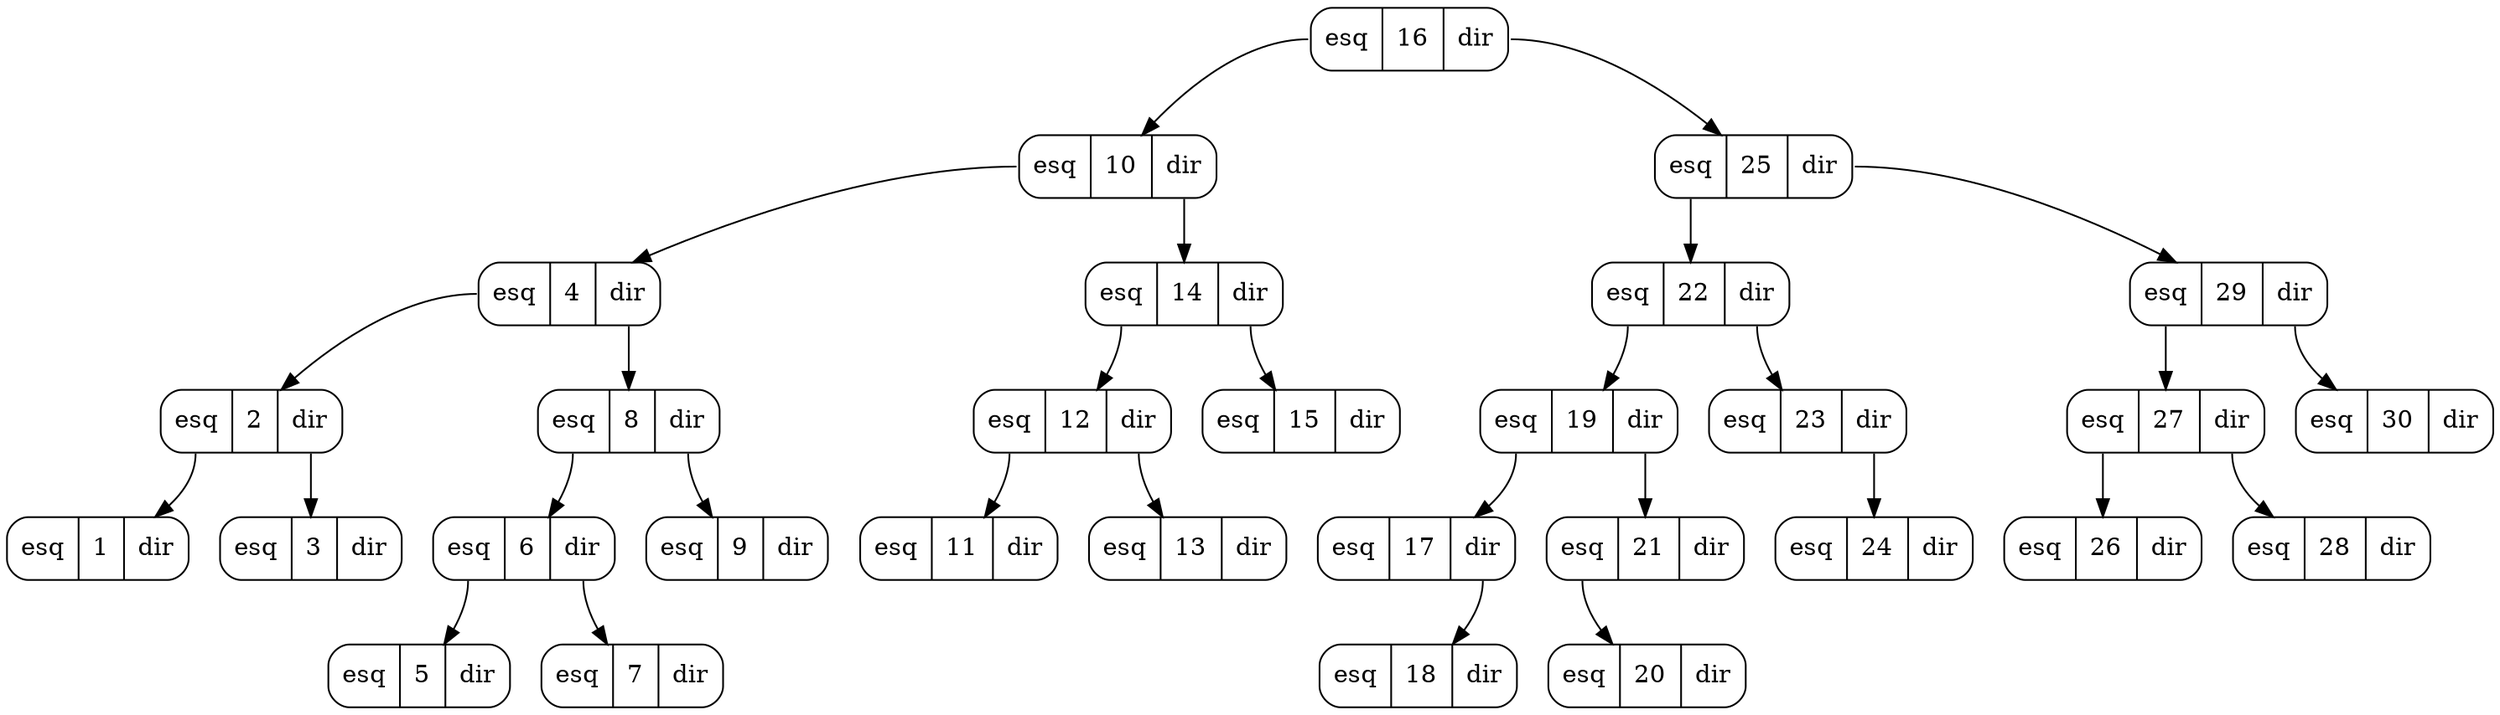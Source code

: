 digraph G{ 
"16" [ label= " <f0>esq | <f1> 16 | <f2>dir " , shape=Mrecord]"16" [ label= " <f0>esq | <f1> 16 | <f2>dir " , shape=Mrecord]"10" [ label= " <f0>esq | <f1> 10 | <f2>dir " , shape=Mrecord]"4" [ label= " <f0>esq | <f1> 4 | <f2>dir " , shape=Mrecord]"2" [ label= " <f0>esq | <f1> 2 | <f2>dir " , shape=Mrecord]"1" [ label= " <f0>esq | <f1> 1 | <f2>dir " , shape=Mrecord]"2":f0 -> "1" "3" [ label= " <f0>esq | <f1> 3 | <f2>dir " , shape=Mrecord]"2":f2 -> "3" "4":f0 -> "2" "8" [ label= " <f0>esq | <f1> 8 | <f2>dir " , shape=Mrecord]"6" [ label= " <f0>esq | <f1> 6 | <f2>dir " , shape=Mrecord]"5" [ label= " <f0>esq | <f1> 5 | <f2>dir " , shape=Mrecord]"6":f0 -> "5" "7" [ label= " <f0>esq | <f1> 7 | <f2>dir " , shape=Mrecord]"6":f2 -> "7" "8":f0 -> "6" "9" [ label= " <f0>esq | <f1> 9 | <f2>dir " , shape=Mrecord]"8":f2 -> "9" "4":f2 -> "8" "10":f0 -> "4" "14" [ label= " <f0>esq | <f1> 14 | <f2>dir " , shape=Mrecord]"12" [ label= " <f0>esq | <f1> 12 | <f2>dir " , shape=Mrecord]"11" [ label= " <f0>esq | <f1> 11 | <f2>dir " , shape=Mrecord]"12":f0 -> "11" "13" [ label= " <f0>esq | <f1> 13 | <f2>dir " , shape=Mrecord]"12":f2 -> "13" "14":f0 -> "12" "15" [ label= " <f0>esq | <f1> 15 | <f2>dir " , shape=Mrecord]"14":f2 -> "15" "10":f2 -> "14" "16":f0 -> "10" "25" [ label= " <f0>esq | <f1> 25 | <f2>dir " , shape=Mrecord]"22" [ label= " <f0>esq | <f1> 22 | <f2>dir " , shape=Mrecord]"19" [ label= " <f0>esq | <f1> 19 | <f2>dir " , shape=Mrecord]"17" [ label= " <f0>esq | <f1> 17 | <f2>dir " , shape=Mrecord]"18" [ label= " <f0>esq | <f1> 18 | <f2>dir " , shape=Mrecord]"17":f2 -> "18" "19":f0 -> "17" "21" [ label= " <f0>esq | <f1> 21 | <f2>dir " , shape=Mrecord]"20" [ label= " <f0>esq | <f1> 20 | <f2>dir " , shape=Mrecord]"21":f0 -> "20" "19":f2 -> "21" "22":f0 -> "19" "23" [ label= " <f0>esq | <f1> 23 | <f2>dir " , shape=Mrecord]"24" [ label= " <f0>esq | <f1> 24 | <f2>dir " , shape=Mrecord]"23":f2 -> "24" "22":f2 -> "23" "25":f0 -> "22" "29" [ label= " <f0>esq | <f1> 29 | <f2>dir " , shape=Mrecord]"27" [ label= " <f0>esq | <f1> 27 | <f2>dir " , shape=Mrecord]"26" [ label= " <f0>esq | <f1> 26 | <f2>dir " , shape=Mrecord]"27":f0 -> "26" "28" [ label= " <f0>esq | <f1> 28 | <f2>dir " , shape=Mrecord]"27":f2 -> "28" "29":f0 -> "27" "30" [ label= " <f0>esq | <f1> 30 | <f2>dir " , shape=Mrecord]"29":f2 -> "30" "25":f2 -> "29" "16":f2 -> "25"  } 

